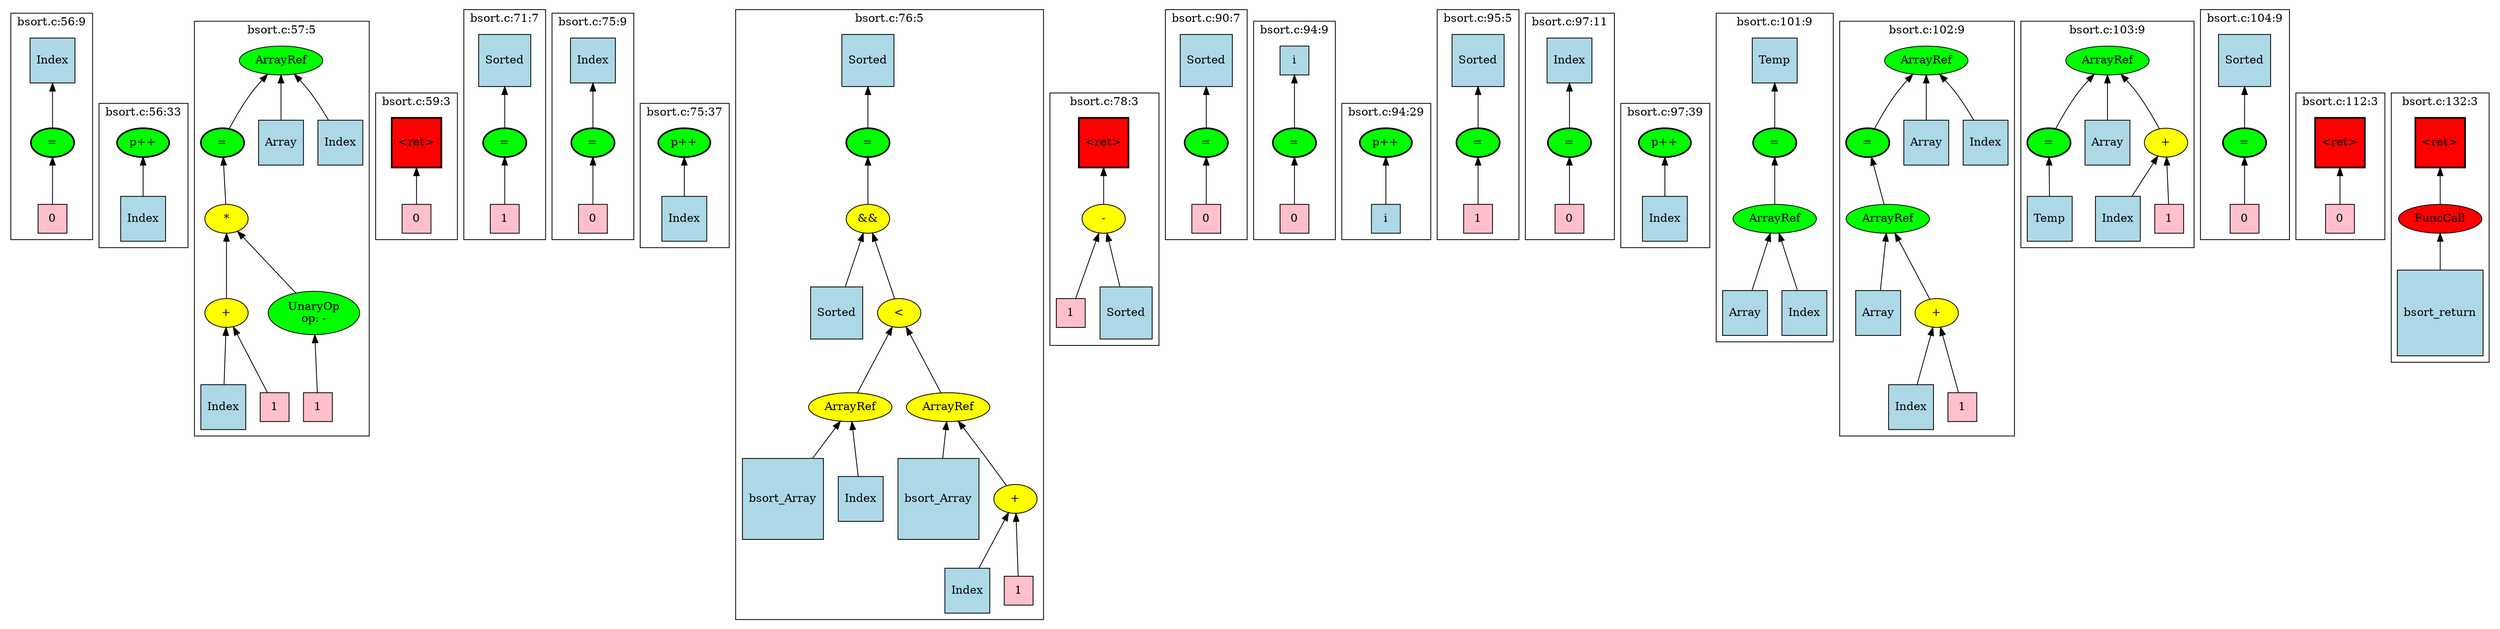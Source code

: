 strict graph "" {
	graph [bb="0,0,2664,681.5",
		newrank=true
	];
	node [label="\N"];
	{
		graph [rank=same,
			rankdir=LR
		];
		rank2	[height=0.5,
			label="",
			pos="0.5,528",
			style=invis,
			width=0.013889];
		65	[fillcolor=green,
			height=0.5,
			label="=",
			pos="50.5,528",
			style="filled,bold",
			width=0.75];
		rank2 -- 65	[pos="1.2812,528 8.5872,528 15.893,528 23.199,528",
			style=invis];
		71	[fillcolor=green,
			height=0.5,
			label="p++",
			pos="142.5,528",
			style="filled,bold",
			width=0.75];
		65 -- 71	[pos="77.812,528 90.363,528 102.91,528 115.46,528",
			style=invis];
		73	[fillcolor=green,
			height=0.5,
			label="=",
			pos="229.5,528",
			style="filled,bold",
			width=0.75];
		71 -- 73	[pos="169.69,528 180.59,528 191.49,528 202.4,528",
			style=invis];
		83	[fillcolor=red,
			height=0.65278,
			label="\<ret\>",
			pos="444.5,528",
			shape=square,
			style="filled,bold",
			width=0.65278];
		73 -- 83	[pos="237.65,545.36 243.89,557.12 253.47,572.31 265.5,582.5 268.84,585.33 270.22,585.59 274.5,586.5 287.22,589.2 378.78,589.2 391.5,586.5 \
409.87,582.6 423.75,566.12 432.7,551.64",
			style=invis];
		109	[fillcolor=green,
			height=0.5,
			label="=",
			pos="533.5,528",
			style="filled,bold",
			width=0.75];
		83 -- 109	[pos="468.14,528 480.91,528 493.67,528 506.44,528",
			style=invis];
		118	[fillcolor=green,
			height=0.5,
			label="=",
			pos="622.5,528",
			style="filled,bold",
			width=0.75];
		109 -- 118	[pos="560.62,528 572.22,528 583.82,528 595.43,528",
			style=invis];
		126	[fillcolor=green,
			height=0.5,
			label="p++",
			pos="715.5,528",
			style="filled,bold",
			width=0.75];
		118 -- 126	[pos="649.75,528 662.59,528 675.43,528 688.27,528",
			style=invis];
		128	[fillcolor=green,
			height=0.5,
			label="=",
			pos="904.5,528",
			style="filled,bold",
			width=0.75];
		126 -- 128	[pos="742.82,528 787.66,528 832.5,528 877.34,528",
			style=invis];
		141	[fillcolor=red,
			height=0.65278,
			label="\<ret\>",
			pos="1172.5,528",
			shape=square,
			style="filled,bold",
			width=0.65278];
		128 -- 141	[pos="931.72,528 1004.1,528 1076.6,528 1149,528",
			style=invis];
		156	[fillcolor=green,
			height=0.5,
			label="=",
			pos="1281.5,528",
			style="filled,bold",
			width=0.75];
		141 -- 156	[pos="1196.3,528 1215.6,528 1234.9,528 1254.2,528",
			style=invis];
		171	[fillcolor=green,
			height=0.5,
			label="=",
			pos="1370.5,528",
			style="filled,bold",
			width=0.75];
		156 -- 171	[pos="1308.6,528 1320.2,528 1331.8,528 1343.4,528",
			style=invis];
		179	[fillcolor=green,
			height=0.5,
			label="p++",
			pos="1463.5,528",
			style="filled,bold",
			width=0.75];
		171 -- 179	[pos="1397.7,528 1410.6,528 1423.4,528 1436.3,528",
			style=invis];
		182	[fillcolor=green,
			height=0.5,
			label="=",
			pos="1555.5,528",
			style="filled,bold",
			width=0.75];
		179 -- 182	[pos="1490.8,528 1503.4,528 1515.9,528 1528.5,528",
			style=invis];
		187	[fillcolor=green,
			height=0.5,
			label="=",
			pos="1648.5,528",
			style="filled,bold",
			width=0.75];
		182 -- 187	[pos="1582.7,528 1595.6,528 1608.4,528 1621.3,528",
			style=invis];
		195	[fillcolor=green,
			height=0.5,
			label="p++",
			pos="1744.5,528",
			style="filled,bold",
			width=0.75];
		187 -- 195	[pos="1675.5,528 1689.4,528 1703.4,528 1717.3,528",
			style=invis];
		216	[fillcolor=green,
			height=0.5,
			label="=",
			pos="1861.5,528",
			style="filled,bold",
			width=0.75];
		195 -- 216	[pos="1771.9,528 1792.7,528 1813.4,528 1834.2,528",
			style=invis];
		221	[fillcolor=green,
			height=0.5,
			label="=",
			pos="1969.5,528",
			style="filled,bold",
			width=0.75];
		216 -- 221	[pos="1888.5,528 1906.4,528 1924.4,528 1942.3,528",
			style=invis];
		230	[fillcolor=green,
			height=0.5,
			label="=",
			pos="2179.5,528",
			style="filled,bold",
			width=0.75];
		221 -- 230	[pos="1977.6,545.36 1983.9,557.12 1993.5,572.31 2005.5,582.5 2008.8,585.33 2010.2,585.59 2014.5,586.5 2027.2,589.2 2118.8,589.2 2131.5,\
586.5 2151.7,582.22 2165.2,561.19 2172.6,545.56",
			style=invis];
		237	[fillcolor=green,
			height=0.5,
			label="=",
			pos="2404.5,528",
			style="filled,bold",
			width=0.75];
		230 -- 237	[pos="2187.6,545.36 2193.9,557.12 2203.5,572.31 2215.5,582.5 2218.8,585.33 2220.2,585.59 2224.5,586.5 2237.9,589.34 2334.1,589.34 2347.5,\
586.5 2369.4,581.85 2386,560.66 2395.5,545.11",
			style=invis];
		243	[fillcolor=red,
			height=0.65278,
			label="\<ret\>",
			pos="2500.5,528",
			shape=square,
			style="filled,bold",
			width=0.65278];
		237 -- 243	[pos="2431.5,528 2446.6,528 2461.7,528 2476.8,528",
			style=invis];
		274	[fillcolor=red,
			height=0.65278,
			label="\<ret\>",
			pos="2603.5,528",
			shape=square,
			style="filled,bold",
			width=0.65278];
		243 -- 274	[pos="2524.2,528 2542.8,528 2561.4,528 2580,528",
			style=invis];
		end	[height=0.5,
			label="",
			pos="2663.5,528",
			style=invis,
			width=0.013889];
		274 -- end	[pos="2627.4,528 2639.2,528 2651.1,528 2662.9,528",
			style=invis];
	}
	subgraph cluster65 {
		graph [bb="9.5,417.5,90.5,671",
			label="bsort.c:56:9",
			lheight=0.21,
			lp="50,659.5",
			lwidth=0.90
		];
		65;
		67	[fillcolor=pink,
			height=0.5,
			label=0,
			pos="50.5,443.5",
			shape=square,
			style=filled,
			width=0.5];
		65 -- 67	[dir=back,
			pos="s,50.5,509.91 50.5,499.9 50.5,487.27 50.5,472.63 50.5,461.57"];
		66	[fillcolor=lightblue,
			height=0.65278,
			label=Index,
			pos="50.5,616.5",
			shape=square,
			style=filled,
			width=0.65278];
		66 -- 65	[dir=back,
			pos="s,50.5,592.77 50.5,582.7 50.5,570.24 50.5,556.55 50.5,546.11"];
	}
	subgraph cluster71 {
		graph [bb="98.5,412,186.5,577",
			label="bsort.c:56:33",
			lheight=0.21,
			lp="142.5,565.5",
			lwidth=1.00
		];
		71;
		72	[fillcolor=lightblue,
			height=0.65278,
			label=Index,
			pos="142.5,443.5",
			shape=square,
			style=filled,
			width=0.65278];
		71 -- 72	[dir=back,
			pos="s,142.5,509.91 142.5,499.58 142.5,489.08 142.5,477.22 142.5,467.21"];
	}
	subgraph cluster73 {
		graph [bb="194.5,209,396.5,665.5",
			label="bsort.c:57:5",
			lheight=0.21,
			lp="295.5,654",
			lwidth=0.90
		];
		73;
		77	[fillcolor=yellow,
			height=0.5,
			label="*",
			pos="238.5,443.5",
			style=filled,
			width=0.75];
		73 -- 77	[dir=back,
			pos="s,231.36,509.91 232.46,499.9 233.83,487.27 235.43,472.63 236.64,461.57"];
		78	[fillcolor=yellow,
			height=0.5,
			label="+",
			pos="238.5,341.5",
			style=filled,
			width=0.75];
		77 -- 78	[dir=back,
			pos="s,238.5,425.08 238.5,414.8 238.5,397.16 238.5,374.86 238.5,359.72"];
		81	[fillcolor=green,
			height=0.74639,
			label="UnaryOp
op: -",
			pos="335.5,341.5",
			style=filled,
			width=1.316];
		77 -- 81	[dir=back,
			pos="s,252.81,427.74 260.07,420.26 275.87,403.97 297.25,381.93 313.21,365.48"];
		79	[fillcolor=lightblue,
			height=0.65278,
			label=Index,
			pos="226.5,240.5",
			shape=square,
			style=filled,
			width=0.65278];
		78 -- 79	[dir=back,
			pos="s,236.41,323.26 235.2,313.25 233.33,297.81 231.01,278.72 229.24,264.12"];
		80	[fillcolor=pink,
			height=0.5,
			label=1,
			pos="286.5,240.5",
			shape=square,
			style=filled,
			width=0.5];
		78 -- 80	[dir=back,
			pos="s,246.43,324.15 250.89,314.94 259.5,297.2 270.71,274.06 278.24,258.54"];
		82	[fillcolor=pink,
			height=0.5,
			label=1,
			pos="340.5,240.5",
			shape=square,
			style=filled,
			width=0.5];
		81 -- 82	[dir=back,
			pos="s,336.81,314.49 337.34,304.1 338.12,288.54 339,271.13 339.64,258.62"];
		74	[fillcolor=green,
			height=0.5,
			label=ArrayRef,
			pos="298.5,616.5",
			style=filled,
			width=1.2277];
		74 -- 73	[dir=back,
			pos="s,281.4,599.64 274.29,592.39 271.23,589.16 268.22,585.81 265.5,582.5 255.68,570.57 245.99,555.96 239.14,545.02"];
		75	[fillcolor=lightblue,
			height=0.66667,
			label=Array,
			pos="298.5,528",
			shape=square,
			style=filled,
			width=0.66667];
		74 -- 75	[dir=back,
			pos="s,298.5,598.41 298.5,588.39 298.5,576.8 298.5,563.41 298.5,552.28"];
		76	[fillcolor=lightblue,
			height=0.65278,
			label=Index,
			pos="364.5,528",
			shape=square,
			style=filled,
			width=0.65278];
		74 -- 76	[dir=back,
			pos="s,315.74,599.76 322.84,592.49 325.88,589.24 328.84,585.86 331.5,582.5 339.08,572.91 346.34,561.47 352.12,551.64"];
	}
	subgraph cluster83 {
		graph [bb="404.5,417.5,485.5,582.5",
			label="bsort.c:59:3",
			lheight=0.21,
			lp="445,571",
			lwidth=0.90
		];
		83;
		84	[fillcolor=pink,
			height=0.5,
			label=0,
			pos="444.5,443.5",
			shape=square,
			style=filled,
			width=0.5];
		83 -- 84	[dir=back,
			pos="s,444.5,504.46 444.5,494.12 444.5,482.96 444.5,470.93 444.5,461.52"];
	}
	subgraph cluster109 {
		graph [bb="493.5,417.5,574.5,673.5",
			label="bsort.c:71:7",
			lheight=0.21,
			lp="534,662",
			lwidth=0.90
		];
		109;
		112	[fillcolor=pink,
			height=0.5,
			label=1,
			pos="533.5,443.5",
			shape=square,
			style=filled,
			width=0.5];
		109 -- 112	[dir=back,
			pos="s,533.5,509.91 533.5,499.9 533.5,487.27 533.5,472.63 533.5,461.57"];
		110	[fillcolor=lightblue,
			height=0.72222,
			label=Sorted,
			pos="533.5,616.5",
			shape=square,
			style=filled,
			width=0.72222];
		110 -- 109	[dir=back,
			pos="s,533.5,590.48 533.5,580.38 533.5,568.52 533.5,555.83 533.5,546.02"];
	}
	subgraph cluster118 {
		graph [bb="582.5,417.5,663.5,671",
			label="bsort.c:75:9",
			lheight=0.21,
			lp="623,659.5",
			lwidth=0.90
		];
		118;
		120	[fillcolor=pink,
			height=0.5,
			label=0,
			pos="622.5,443.5",
			shape=square,
			style=filled,
			width=0.5];
		118 -- 120	[dir=back,
			pos="s,622.5,509.91 622.5,499.9 622.5,487.27 622.5,472.63 622.5,461.57"];
		119	[fillcolor=lightblue,
			height=0.65278,
			label=Index,
			pos="622.5,616.5",
			shape=square,
			style=filled,
			width=0.65278];
		119 -- 118	[dir=back,
			pos="s,622.5,592.77 622.5,582.7 622.5,570.24 622.5,556.55 622.5,546.11"];
	}
	subgraph cluster126 {
		graph [bb="671.5,412,759.5,577",
			label="bsort.c:75:37",
			lheight=0.21,
			lp="715.5,565.5",
			lwidth=1.00
		];
		126;
		127	[fillcolor=lightblue,
			height=0.65278,
			label=Index,
			pos="715.5,443.5",
			shape=square,
			style=filled,
			width=0.65278];
		126 -- 127	[dir=back,
			pos="s,715.5,509.91 715.5,499.58 715.5,489.08 715.5,477.22 715.5,467.21"];
	}
	subgraph cluster128 {
		graph [bb="767.5,8,1103.5,673.5",
			label="bsort.c:76:5",
			lheight=0.21,
			lp="935.5,662",
			lwidth=0.90
		];
		128;
		130	[fillcolor=yellow,
			height=0.5,
			label="&&",
			pos="904.5,443.5",
			style=filled,
			width=0.75];
		128 -- 130	[dir=back,
			pos="s,904.5,509.91 904.5,499.9 904.5,487.27 904.5,472.63 904.5,461.57"];
		131	[fillcolor=lightblue,
			height=0.72222,
			label=Sorted,
			pos="869.5,341.5",
			shape=square,
			style=filled,
			width=0.72222];
		130 -- 131	[dir=back,
			pos="s,898.56,425.54 895.18,415.88 889.97,400.98 883.5,382.5 878.36,367.82"];
		132	[fillcolor=yellow,
			height=0.5,
			label="<",
			pos="940.5,341.5",
			style=filled,
			width=0.75];
		130 -- 132	[dir=back,
			pos="s,910.61,425.54 914.08,415.9 920.56,397.89 928.92,374.67 934.48,359.21"];
		133	[fillcolor=yellow,
			height=0.5,
			label=ArrayRef,
			pos="887.5,240.5",
			style=filled,
			width=1.2277];
		132 -- 133	[dir=back,
			pos="s,931.75,324.15 926.78,314.88 917.22,297.02 904.74,273.71 896.44,258.2"];
		136	[fillcolor=yellow,
			height=0.5,
			label=ArrayRef,
			pos="993.5,240.5",
			style=filled,
			width=1.2277];
		132 -- 136	[dir=back,
			pos="s,949.25,324.15 954.22,314.88 963.78,297.02 976.26,273.71 984.56,258.2"];
		129	[fillcolor=lightblue,
			height=0.72222,
			label=Sorted,
			pos="904.5,616.5",
			shape=square,
			style=filled,
			width=0.72222];
		129 -- 128	[dir=back,
			pos="s,904.5,590.48 904.5,580.38 904.5,568.52 904.5,555.83 904.5,546.02"];
		134	[fillcolor=lightblue,
			height=1.1389,
			label=bsort_Array,
			pos="816.5,140",
			shape=square,
			style=filled,
			width=1.1389];
		133 -- 134	[dir=back,
			pos="s,875.46,222.79 869.44,214.44 862.16,204.34 853.58,192.44 845.47,181.19"];
		135	[fillcolor=lightblue,
			height=0.65278,
			label=Index,
			pos="899.5,140",
			shape=square,
			style=filled,
			width=0.65278];
		133 -- 135	[dir=back,
			pos="s,889.59,222.34 890.8,212.39 892.67,197.03 894.99,178.04 896.76,163.51"];
		137	[fillcolor=lightblue,
			height=1.1389,
			label=bsort_Array,
			pos="982.5,140",
			shape=square,
			style=filled,
			width=1.1389];
		136 -- 137	[dir=back,
			pos="s,991.58,222.34 990.45,212.23 989.39,202.65 988.16,191.68 987,181.27"];
		138	[fillcolor=yellow,
			height=0.5,
			label="+",
			pos="1068.5,140",
			style=filled,
			width=0.75];
		136 -- 138	[dir=back,
			pos="s,1006.2,222.79 1012.6,214.37 1026.5,196.12 1044.9,172 1056.7,156.49"];
		139	[fillcolor=lightblue,
			height=0.65278,
			label=Index,
			pos="1012.5,39.5",
			shape=square,
			style=filled,
			width=0.65278];
		138 -- 139	[dir=back,
			pos="s,1059.3,122.73 1054.1,113.63 1045.2,98 1033.9,78.135 1025.3,63.055"];
		140	[fillcolor=pink,
			height=0.5,
			label=1,
			pos="1072.5,39.5",
			shape=square,
			style=filled,
			width=0.5];
		138 -- 140	[dir=back,
			pos="s,1069.2,121.84 1069.6,111.79 1070.3,94.524 1071.2,72.713 1071.8,57.791"];
	}
	subgraph cluster141 {
		graph [bb="1111.5,307.5,1233.5,582.5",
			label="bsort.c:78:3",
			lheight=0.21,
			lp="1172.5,571",
			lwidth=0.90
		];
		141;
		142	[fillcolor=yellow,
			height=0.5,
			label="-",
			pos="1172.5,443.5",
			style=filled,
			width=0.75];
		141 -- 142	[dir=back,
			pos="s,1172.5,504.46 1172.5,494.12 1172.5,482.96 1172.5,470.93 1172.5,461.52"];
		143	[fillcolor=pink,
			height=0.5,
			label=1,
			pos="1137.5,341.5",
			shape=square,
			style=filled,
			width=0.5];
		142 -- 143	[dir=back,
			pos="s,1166.6,425.54 1163.2,415.96 1157,398.08 1148.9,375.02 1143.5,359.55"];
		144	[fillcolor=lightblue,
			height=0.72222,
			label=Sorted,
			pos="1199.5,341.5",
			shape=square,
			style=filled,
			width=0.72222];
		142 -- 144	[dir=back,
			pos="s,1177.1,425.54 1179.8,415.45 1183.8,400.63 1188.7,382.36 1192.7,367.82"];
	}
	subgraph cluster156 {
		graph [bb="1241.5,417.5,1322.5,673.5",
			label="bsort.c:90:7",
			lheight=0.21,
			lp="1282,662",
			lwidth=0.90
		];
		156;
		159	[fillcolor=pink,
			height=0.5,
			label=0,
			pos="1281.5,443.5",
			shape=square,
			style=filled,
			width=0.5];
		156 -- 159	[dir=back,
			pos="s,1281.5,509.91 1281.5,499.9 1281.5,487.27 1281.5,472.63 1281.5,461.57"];
		157	[fillcolor=lightblue,
			height=0.72222,
			label=Sorted,
			pos="1281.5,616.5",
			shape=square,
			style=filled,
			width=0.72222];
		157 -- 156	[dir=back,
			pos="s,1281.5,590.48 1281.5,580.38 1281.5,568.52 1281.5,555.83 1281.5,546.02"];
	}
	subgraph cluster171 {
		graph [bb="1330.5,417.5,1411.5,665.5",
			label="bsort.c:94:9",
			lheight=0.21,
			lp="1371,654",
			lwidth=0.90
		];
		171;
		173	[fillcolor=pink,
			height=0.5,
			label=0,
			pos="1370.5,443.5",
			shape=square,
			style=filled,
			width=0.5];
		171 -- 173	[dir=back,
			pos="s,1370.5,509.91 1370.5,499.9 1370.5,487.27 1370.5,472.63 1370.5,461.57"];
		172	[fillcolor=lightblue,
			height=0.5,
			label=i,
			pos="1370.5,616.5",
			shape=square,
			style=filled,
			width=0.5];
		172 -- 171	[dir=back,
			pos="s,1370.5,598.41 1370.5,588.03 1370.5,574.25 1370.5,558.01 1370.5,546.05"];
	}
	subgraph cluster179 {
		graph [bb="1419.5,417.5,1507.5,577",
			label="bsort.c:94:29",
			lheight=0.21,
			lp="1463.5,565.5",
			lwidth=1.00
		];
		179;
		180	[fillcolor=lightblue,
			height=0.5,
			label=i,
			pos="1463.5,443.5",
			shape=square,
			style=filled,
			width=0.5];
		179 -- 180	[dir=back,
			pos="s,1463.5,509.91 1463.5,499.9 1463.5,487.27 1463.5,472.63 1463.5,461.57"];
	}
	subgraph cluster182 {
		graph [bb="1515.5,417.5,1596.5,673.5",
			label="bsort.c:95:5",
			lheight=0.21,
			lp="1556,662",
			lwidth=0.90
		];
		182;
		184	[fillcolor=pink,
			height=0.5,
			label=1,
			pos="1555.5,443.5",
			shape=square,
			style=filled,
			width=0.5];
		182 -- 184	[dir=back,
			pos="s,1555.5,509.91 1555.5,499.9 1555.5,487.27 1555.5,472.63 1555.5,461.57"];
		183	[fillcolor=lightblue,
			height=0.72222,
			label=Sorted,
			pos="1555.5,616.5",
			shape=square,
			style=filled,
			width=0.72222];
		183 -- 182	[dir=back,
			pos="s,1555.5,590.48 1555.5,580.38 1555.5,568.52 1555.5,555.83 1555.5,546.02"];
	}
	subgraph cluster187 {
		graph [bb="1604.5,417.5,1692.5,671",
			label="bsort.c:97:11",
			lheight=0.21,
			lp="1648.5,659.5",
			lwidth=1.00
		];
		187;
		189	[fillcolor=pink,
			height=0.5,
			label=0,
			pos="1648.5,443.5",
			shape=square,
			style=filled,
			width=0.5];
		187 -- 189	[dir=back,
			pos="s,1648.5,509.91 1648.5,499.9 1648.5,487.27 1648.5,472.63 1648.5,461.57"];
		188	[fillcolor=lightblue,
			height=0.65278,
			label=Index,
			pos="1648.5,616.5",
			shape=square,
			style=filled,
			width=0.65278];
		188 -- 187	[dir=back,
			pos="s,1648.5,592.77 1648.5,582.7 1648.5,570.24 1648.5,556.55 1648.5,546.11"];
	}
	subgraph cluster195 {
		graph [bb="1700.5,412,1788.5,577",
			label="bsort.c:97:39",
			lheight=0.21,
			lp="1744.5,565.5",
			lwidth=1.00
		];
		195;
		196	[fillcolor=lightblue,
			height=0.65278,
			label=Index,
			pos="1744.5,443.5",
			shape=square,
			style=filled,
			width=0.65278];
		195 -- 196	[dir=back,
			pos="s,1744.5,509.91 1744.5,499.58 1744.5,489.08 1744.5,477.22 1744.5,467.21"];
	}
	subgraph cluster216 {
		graph [bb="1796.5,309.5,1926.5,672",
			label="bsort.c:101:9",
			lheight=0.21,
			lp="1861.5,660.5",
			lwidth=1.00
		];
		216;
		218	[fillcolor=green,
			height=0.5,
			label=ArrayRef,
			pos="1861.5,443.5",
			style=filled,
			width=1.2277];
		216 -- 218	[dir=back,
			pos="s,1861.5,509.91 1861.5,499.9 1861.5,487.27 1861.5,472.63 1861.5,461.57"];
		219	[fillcolor=lightblue,
			height=0.66667,
			label=Array,
			pos="1828.5,341.5",
			shape=square,
			style=filled,
			width=0.66667];
		218 -- 219	[dir=back,
			pos="s,1855.9,425.54 1852.7,415.89 1847.5,400.22 1841.1,380.58 1836.1,365.56"];
		220	[fillcolor=lightblue,
			height=0.65278,
			label=Index,
			pos="1894.5,341.5",
			shape=square,
			style=filled,
			width=0.65278];
		218 -- 220	[dir=back,
			pos="s,1867.1,425.54 1870.3,415.82 1875.5,400.03 1882,380.23 1887,365.19"];
		217	[fillcolor=lightblue,
			height=0.68056,
			label=Temp,
			pos="1861.5,616.5",
			shape=square,
			style=filled,
			width=0.68056];
		217 -- 216	[dir=back,
			pos="s,1861.5,591.86 1861.5,581.53 1861.5,569.36 1861.5,556.15 1861.5,546.03"];
	}
	subgraph cluster221 {
		graph [bb="1934.5,209,2136.5,665.5",
			label="bsort.c:102:9",
			lheight=0.21,
			lp="2035.5,654",
			lwidth=1.00
		];
		221;
		225	[fillcolor=green,
			height=0.5,
			label=ArrayRef,
			pos="1986.5,443.5",
			style=filled,
			width=1.2277];
		221 -- 225	[dir=back,
			pos="s,1973,509.91 1975.1,499.9 1977.7,487.27 1980.7,472.63 1983,461.57"];
		226	[fillcolor=lightblue,
			height=0.66667,
			label=Array,
			pos="1976.5,341.5",
			shape=square,
			style=filled,
			width=0.66667];
		225 -- 226	[dir=back,
			pos="s,1984.8,425.08 1983.8,415.05 1982.2,399.57 1980.3,380.44 1978.8,365.72"];
		227	[fillcolor=yellow,
			height=0.5,
			label="+",
			pos="2045.5,341.5",
			style=filled,
			width=0.75];
		225 -- 227	[dir=back,
			pos="s,1996.5,425.54 2001.7,416.79 2012.5,398.41 2026.8,374.25 2036,358.55"];
		228	[fillcolor=lightblue,
			height=0.65278,
			label=Index,
			pos="2015.5,240.5",
			shape=square,
			style=filled,
			width=0.65278];
		227 -- 228	[dir=back,
			pos="s,2040.4,323.71 2037.4,313.72 2032.7,298.27 2026.9,279.05 2022.4,264.33"];
		229	[fillcolor=pink,
			height=0.5,
			label=1,
			pos="2075.5,240.5",
			shape=square,
			style=filled,
			width=0.5];
		227 -- 229	[dir=back,
			pos="s,2050.6,323.71 2053.5,314.04 2058.8,296.49 2065.7,273.97 2070.3,258.71"];
		222	[fillcolor=green,
			height=0.5,
			label=ArrayRef,
			pos="2038.5,616.5",
			style=filled,
			width=1.2277];
		222 -- 221	[dir=back,
			pos="s,2021.4,599.64 2014.3,592.39 2011.2,589.16 2008.2,585.81 2005.5,582.5 1995.7,570.57 1986,555.96 1979.1,545.02"];
		223	[fillcolor=lightblue,
			height=0.66667,
			label=Array,
			pos="2038.5,528",
			shape=square,
			style=filled,
			width=0.66667];
		222 -- 223	[dir=back,
			pos="s,2038.5,598.41 2038.5,588.39 2038.5,576.8 2038.5,563.41 2038.5,552.28"];
		224	[fillcolor=lightblue,
			height=0.65278,
			label=Index,
			pos="2104.5,528",
			shape=square,
			style=filled,
			width=0.65278];
		222 -- 224	[dir=back,
			pos="s,2055.7,599.76 2062.8,592.49 2065.9,589.24 2068.8,585.86 2071.5,582.5 2079.1,572.91 2086.3,561.47 2092.1,551.64"];
	}
	subgraph cluster230 {
		graph [bb="2144.5,411,2352.5,665.5",
			label="bsort.c:103:9",
			lheight=0.21,
			lp="2248.5,654",
			lwidth=1.00
		];
		230;
		236	[fillcolor=lightblue,
			height=0.68056,
			label=Temp,
			pos="2179.5,443.5",
			shape=square,
			style=filled,
			width=0.68056];
		230 -- 236	[dir=back,
			pos="s,2179.5,509.91 2179.5,499.83 2179.5,489.59 2179.5,478.04 2179.5,468.14"];
		231	[fillcolor=green,
			height=0.5,
			label=ArrayRef,
			pos="2248.5,616.5",
			style=filled,
			width=1.2277];
		231 -- 230	[dir=back,
			pos="s,2231.4,599.64 2224.3,592.39 2221.2,589.16 2218.2,585.81 2215.5,582.5 2205.7,570.57 2196,555.96 2189.1,545.02"];
		232	[fillcolor=lightblue,
			height=0.66667,
			label=Array,
			pos="2248.5,528",
			shape=square,
			style=filled,
			width=0.66667];
		231 -- 232	[dir=back,
			pos="s,2248.5,598.41 2248.5,588.39 2248.5,576.8 2248.5,563.41 2248.5,552.28"];
		233	[fillcolor=yellow,
			height=0.5,
			label="+",
			pos="2317.5,528",
			style=filled,
			width=0.75];
		231 -- 233	[dir=back,
			pos="s,2265.6,599.64 2272.7,592.39 2275.8,589.16 2278.8,585.81 2281.5,582.5 2291.3,570.57 2301,555.96 2307.9,545.02"];
		234	[fillcolor=lightblue,
			height=0.65278,
			label=Index,
			pos="2261.5,443.5",
			shape=square,
			style=filled,
			width=0.65278];
		233 -- 234	[dir=back,
			pos="s,2306.7,511.09 2301,502.62 2293.3,491.42 2284.4,478.21 2276.9,467.22"];
		235	[fillcolor=pink,
			height=0.5,
			label=1,
			pos="2321.5,443.5",
			shape=square,
			style=filled,
			width=0.5];
		233 -- 235	[dir=back,
			pos="s,2318.3,509.91 2318.8,499.9 2319.4,487.27 2320.1,472.63 2320.7,461.57"];
	}
	subgraph cluster237 {
		graph [bb="2360.5,417.5,2448.5,673.5",
			label="bsort.c:104:9",
			lheight=0.21,
			lp="2404.5,662",
			lwidth=1.00
		];
		237;
		239	[fillcolor=pink,
			height=0.5,
			label=0,
			pos="2404.5,443.5",
			shape=square,
			style=filled,
			width=0.5];
		237 -- 239	[dir=back,
			pos="s,2404.5,509.91 2404.5,499.9 2404.5,487.27 2404.5,472.63 2404.5,461.57"];
		238	[fillcolor=lightblue,
			height=0.72222,
			label=Sorted,
			pos="2404.5,616.5",
			shape=square,
			style=filled,
			width=0.72222];
		238 -- 237	[dir=back,
			pos="s,2404.5,590.48 2404.5,580.38 2404.5,568.52 2404.5,555.83 2404.5,546.02"];
	}
	subgraph cluster243 {
		graph [bb="2456.5,417.5,2544.5,582.5",
			label="bsort.c:112:3",
			lheight=0.21,
			lp="2500.5,571",
			lwidth=1.00
		];
		243;
		244	[fillcolor=pink,
			height=0.5,
			label=0,
			pos="2500.5,443.5",
			shape=square,
			style=filled,
			width=0.5];
		243 -- 244	[dir=back,
			pos="s,2500.5,504.46 2500.5,494.12 2500.5,482.96 2500.5,470.93 2500.5,461.52"];
	}
	subgraph cluster274 {
		graph [bb="2552.5,292,2654.5,582.5",
			label="bsort.c:132:3",
			lheight=0.21,
			lp="2603.5,571",
			lwidth=1.00
		];
		274;
		275	[fillcolor=red,
			height=0.5,
			label=FuncCall,
			pos="2603.5,443.5",
			style=filled,
			width=1.1916];
		274 -- 275	[dir=back,
			pos="s,2603.5,504.46 2603.5,494.12 2603.5,482.96 2603.5,470.93 2603.5,461.52"];
		276	[fillcolor=lightblue,
			height=1.1528,
			label=bsort_return,
			pos="2603.5,341.5",
			shape=square,
			style=filled,
			width=1.1528];
		275 -- 276	[dir=back,
			pos="s,2603.5,425.08 2603.5,414.81 2603.5,405.09 2603.5,393.95 2603.5,383.38"];
	}
	rank1	[height=0.5,
		label="",
		pos="0.5,616.5",
		style=invis,
		width=0.013889];
	rank1 -- rank2	[pos="0.5,598.41 0.5,583.25 0.5,561.21 0.5,546.05",
		style=invis];
}
